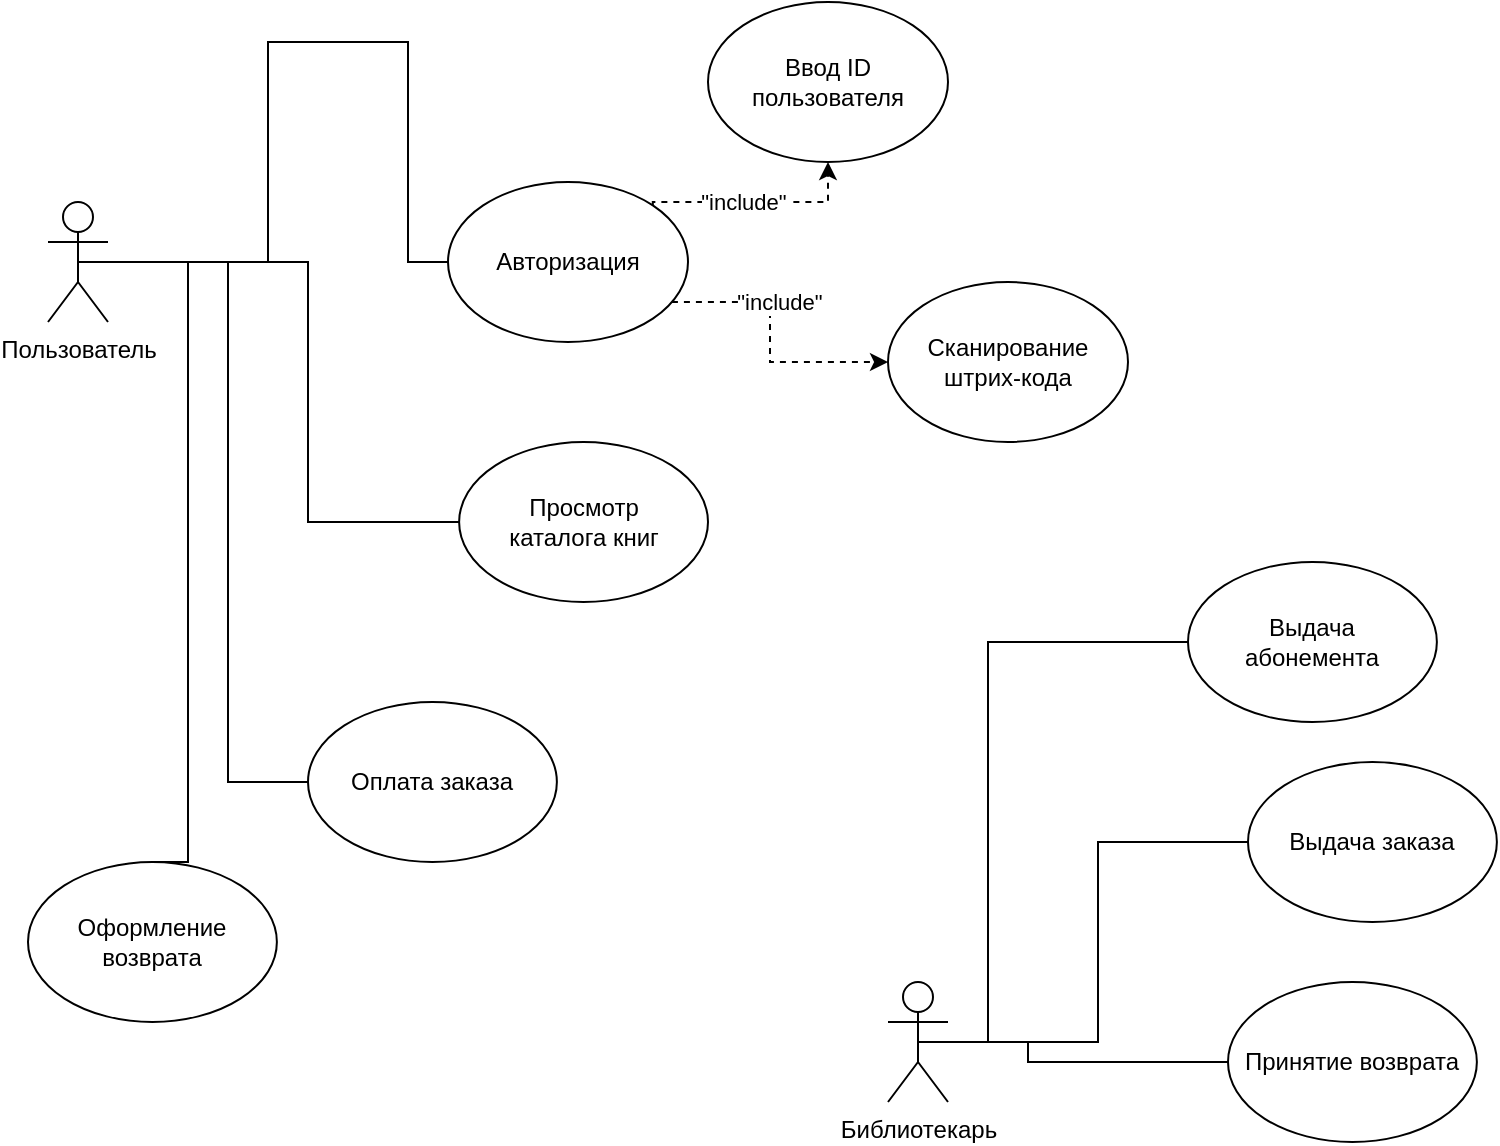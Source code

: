 <mxfile version="20.8.20" type="github">
  <diagram id="R2lEEEUBdFMjLlhIrx00" name="Page-1">
    <mxGraphModel dx="1156" dy="668" grid="1" gridSize="10" guides="1" tooltips="1" connect="1" arrows="1" fold="1" page="1" pageScale="1" pageWidth="850" pageHeight="1100" math="0" shadow="0" extFonts="Permanent Marker^https://fonts.googleapis.com/css?family=Permanent+Marker">
      <root>
        <mxCell id="0" />
        <mxCell id="1" parent="0" />
        <mxCell id="macZc3DusFHGocfkwywF-16" style="edgeStyle=orthogonalEdgeStyle;rounded=0;orthogonalLoop=1;jettySize=auto;html=1;entryX=0;entryY=0.5;entryDx=0;entryDy=0;endArrow=none;endFill=0;exitX=0.5;exitY=0.5;exitDx=0;exitDy=0;exitPerimeter=0;" edge="1" parent="1" source="macZc3DusFHGocfkwywF-1" target="macZc3DusFHGocfkwywF-11">
          <mxGeometry relative="1" as="geometry">
            <Array as="points">
              <mxPoint x="140" y="590" />
              <mxPoint x="140" y="480" />
              <mxPoint x="210" y="480" />
              <mxPoint x="210" y="590" />
            </Array>
          </mxGeometry>
        </mxCell>
        <mxCell id="macZc3DusFHGocfkwywF-20" style="edgeStyle=orthogonalEdgeStyle;rounded=0;orthogonalLoop=1;jettySize=auto;html=1;entryX=0;entryY=0.5;entryDx=0;entryDy=0;exitX=0.5;exitY=0.5;exitDx=0;exitDy=0;exitPerimeter=0;endArrow=none;endFill=0;" edge="1" parent="1" source="macZc3DusFHGocfkwywF-1" target="macZc3DusFHGocfkwywF-14">
          <mxGeometry relative="1" as="geometry">
            <Array as="points">
              <mxPoint x="160" y="590" />
              <mxPoint x="160" y="720" />
            </Array>
          </mxGeometry>
        </mxCell>
        <mxCell id="macZc3DusFHGocfkwywF-22" style="edgeStyle=orthogonalEdgeStyle;rounded=0;orthogonalLoop=1;jettySize=auto;html=1;exitX=0.5;exitY=0.5;exitDx=0;exitDy=0;exitPerimeter=0;entryX=0;entryY=0.5;entryDx=0;entryDy=0;endArrow=none;endFill=0;" edge="1" parent="1" source="macZc3DusFHGocfkwywF-1" target="macZc3DusFHGocfkwywF-21">
          <mxGeometry relative="1" as="geometry">
            <Array as="points">
              <mxPoint x="120" y="590" />
              <mxPoint x="120" y="850" />
            </Array>
          </mxGeometry>
        </mxCell>
        <mxCell id="macZc3DusFHGocfkwywF-34" style="edgeStyle=orthogonalEdgeStyle;rounded=0;orthogonalLoop=1;jettySize=auto;html=1;exitX=0.5;exitY=0.5;exitDx=0;exitDy=0;exitPerimeter=0;entryX=0.5;entryY=0;entryDx=0;entryDy=0;endArrow=none;endFill=0;" edge="1" parent="1" source="macZc3DusFHGocfkwywF-1" target="macZc3DusFHGocfkwywF-31">
          <mxGeometry relative="1" as="geometry">
            <Array as="points">
              <mxPoint x="100" y="590" />
              <mxPoint x="100" y="890" />
            </Array>
          </mxGeometry>
        </mxCell>
        <mxCell id="macZc3DusFHGocfkwywF-1" value="Пользователь" style="shape=umlActor;verticalLabelPosition=bottom;verticalAlign=top;html=1;outlineConnect=0;" vertex="1" parent="1">
          <mxGeometry x="30" y="560" width="30" height="60" as="geometry" />
        </mxCell>
        <mxCell id="macZc3DusFHGocfkwywF-28" style="edgeStyle=orthogonalEdgeStyle;rounded=0;orthogonalLoop=1;jettySize=auto;html=1;exitX=0.5;exitY=0.5;exitDx=0;exitDy=0;exitPerimeter=0;entryX=0;entryY=0.5;entryDx=0;entryDy=0;endArrow=none;endFill=0;" edge="1" parent="1" source="macZc3DusFHGocfkwywF-3" target="macZc3DusFHGocfkwywF-26">
          <mxGeometry relative="1" as="geometry">
            <Array as="points">
              <mxPoint x="500" y="980" />
              <mxPoint x="500" y="780" />
            </Array>
          </mxGeometry>
        </mxCell>
        <mxCell id="macZc3DusFHGocfkwywF-30" style="edgeStyle=orthogonalEdgeStyle;rounded=0;orthogonalLoop=1;jettySize=auto;html=1;exitX=0.5;exitY=0.5;exitDx=0;exitDy=0;exitPerimeter=0;endArrow=none;endFill=0;entryX=0;entryY=0.5;entryDx=0;entryDy=0;" edge="1" parent="1" source="macZc3DusFHGocfkwywF-3" target="macZc3DusFHGocfkwywF-29">
          <mxGeometry relative="1" as="geometry">
            <mxPoint x="550" y="1010" as="targetPoint" />
            <Array as="points">
              <mxPoint x="555" y="980" />
              <mxPoint x="555" y="880" />
            </Array>
          </mxGeometry>
        </mxCell>
        <mxCell id="macZc3DusFHGocfkwywF-33" style="edgeStyle=orthogonalEdgeStyle;rounded=0;orthogonalLoop=1;jettySize=auto;html=1;exitX=0.5;exitY=0.5;exitDx=0;exitDy=0;exitPerimeter=0;entryX=0;entryY=0.5;entryDx=0;entryDy=0;endArrow=none;endFill=0;" edge="1" parent="1" source="macZc3DusFHGocfkwywF-3" target="macZc3DusFHGocfkwywF-32">
          <mxGeometry relative="1" as="geometry">
            <Array as="points">
              <mxPoint x="520" y="980" />
              <mxPoint x="520" y="990" />
            </Array>
          </mxGeometry>
        </mxCell>
        <mxCell id="macZc3DusFHGocfkwywF-3" value="Библиотекарь" style="shape=umlActor;verticalLabelPosition=bottom;verticalAlign=top;html=1;outlineConnect=0;" vertex="1" parent="1">
          <mxGeometry x="450" y="950" width="30" height="60" as="geometry" />
        </mxCell>
        <mxCell id="macZc3DusFHGocfkwywF-5" value="Ввод ID пользователя" style="ellipse;whiteSpace=wrap;html=1;" vertex="1" parent="1">
          <mxGeometry x="360" y="460" width="120" height="80" as="geometry" />
        </mxCell>
        <mxCell id="macZc3DusFHGocfkwywF-6" value="Сканирование штрих-кода " style="ellipse;whiteSpace=wrap;html=1;" vertex="1" parent="1">
          <mxGeometry x="450" y="600" width="120" height="80" as="geometry" />
        </mxCell>
        <mxCell id="macZc3DusFHGocfkwywF-17" style="edgeStyle=orthogonalEdgeStyle;rounded=0;orthogonalLoop=1;jettySize=auto;html=1;exitX=1;exitY=0;exitDx=0;exitDy=0;entryX=0.5;entryY=1;entryDx=0;entryDy=0;dashed=1;" edge="1" parent="1" source="macZc3DusFHGocfkwywF-11" target="macZc3DusFHGocfkwywF-5">
          <mxGeometry relative="1" as="geometry">
            <Array as="points">
              <mxPoint x="332" y="560" />
              <mxPoint x="420" y="560" />
            </Array>
          </mxGeometry>
        </mxCell>
        <mxCell id="macZc3DusFHGocfkwywF-25" value="&quot;include&quot;&amp;nbsp;" style="edgeLabel;html=1;align=center;verticalAlign=middle;resizable=0;points=[];" vertex="1" connectable="0" parent="macZc3DusFHGocfkwywF-17">
          <mxGeometry x="0.092" y="-3" relative="1" as="geometry">
            <mxPoint x="-11" y="-3" as="offset" />
          </mxGeometry>
        </mxCell>
        <mxCell id="macZc3DusFHGocfkwywF-18" style="edgeStyle=orthogonalEdgeStyle;rounded=0;orthogonalLoop=1;jettySize=auto;html=1;entryX=0;entryY=0.5;entryDx=0;entryDy=0;dashed=1;" edge="1" parent="1" source="macZc3DusFHGocfkwywF-11" target="macZc3DusFHGocfkwywF-6">
          <mxGeometry relative="1" as="geometry">
            <mxPoint x="330" y="680" as="sourcePoint" />
            <Array as="points">
              <mxPoint x="391" y="610" />
              <mxPoint x="391" y="640" />
            </Array>
          </mxGeometry>
        </mxCell>
        <mxCell id="macZc3DusFHGocfkwywF-24" value="&quot;include&quot;&amp;nbsp;" style="edgeLabel;html=1;align=center;verticalAlign=middle;resizable=0;points=[];" vertex="1" connectable="0" parent="macZc3DusFHGocfkwywF-18">
          <mxGeometry x="-0.402" y="3" relative="1" as="geometry">
            <mxPoint x="13" y="3" as="offset" />
          </mxGeometry>
        </mxCell>
        <mxCell id="macZc3DusFHGocfkwywF-11" value="Авторизация" style="ellipse;whiteSpace=wrap;html=1;" vertex="1" parent="1">
          <mxGeometry x="230" y="550" width="120" height="80" as="geometry" />
        </mxCell>
        <mxCell id="macZc3DusFHGocfkwywF-14" value="Просмотр&lt;br&gt;каталога книг" style="ellipse;whiteSpace=wrap;html=1;" vertex="1" parent="1">
          <mxGeometry x="235.56" y="680" width="124.44" height="80" as="geometry" />
        </mxCell>
        <mxCell id="macZc3DusFHGocfkwywF-21" value="Оплата заказа" style="ellipse;whiteSpace=wrap;html=1;" vertex="1" parent="1">
          <mxGeometry x="160" y="810" width="124.44" height="80" as="geometry" />
        </mxCell>
        <mxCell id="macZc3DusFHGocfkwywF-26" value="Выдача&lt;br&gt;абонемента" style="ellipse;whiteSpace=wrap;html=1;" vertex="1" parent="1">
          <mxGeometry x="600" y="740" width="124.44" height="80" as="geometry" />
        </mxCell>
        <mxCell id="macZc3DusFHGocfkwywF-29" value="Выдача заказа" style="ellipse;whiteSpace=wrap;html=1;" vertex="1" parent="1">
          <mxGeometry x="630" y="840" width="124.44" height="80" as="geometry" />
        </mxCell>
        <mxCell id="macZc3DusFHGocfkwywF-31" value="Оформление&lt;br&gt;возврата" style="ellipse;whiteSpace=wrap;html=1;" vertex="1" parent="1">
          <mxGeometry x="20" y="890" width="124.44" height="80" as="geometry" />
        </mxCell>
        <mxCell id="macZc3DusFHGocfkwywF-32" value="Принятие возврата" style="ellipse;whiteSpace=wrap;html=1;" vertex="1" parent="1">
          <mxGeometry x="620" y="950" width="124.44" height="80" as="geometry" />
        </mxCell>
      </root>
    </mxGraphModel>
  </diagram>
</mxfile>
